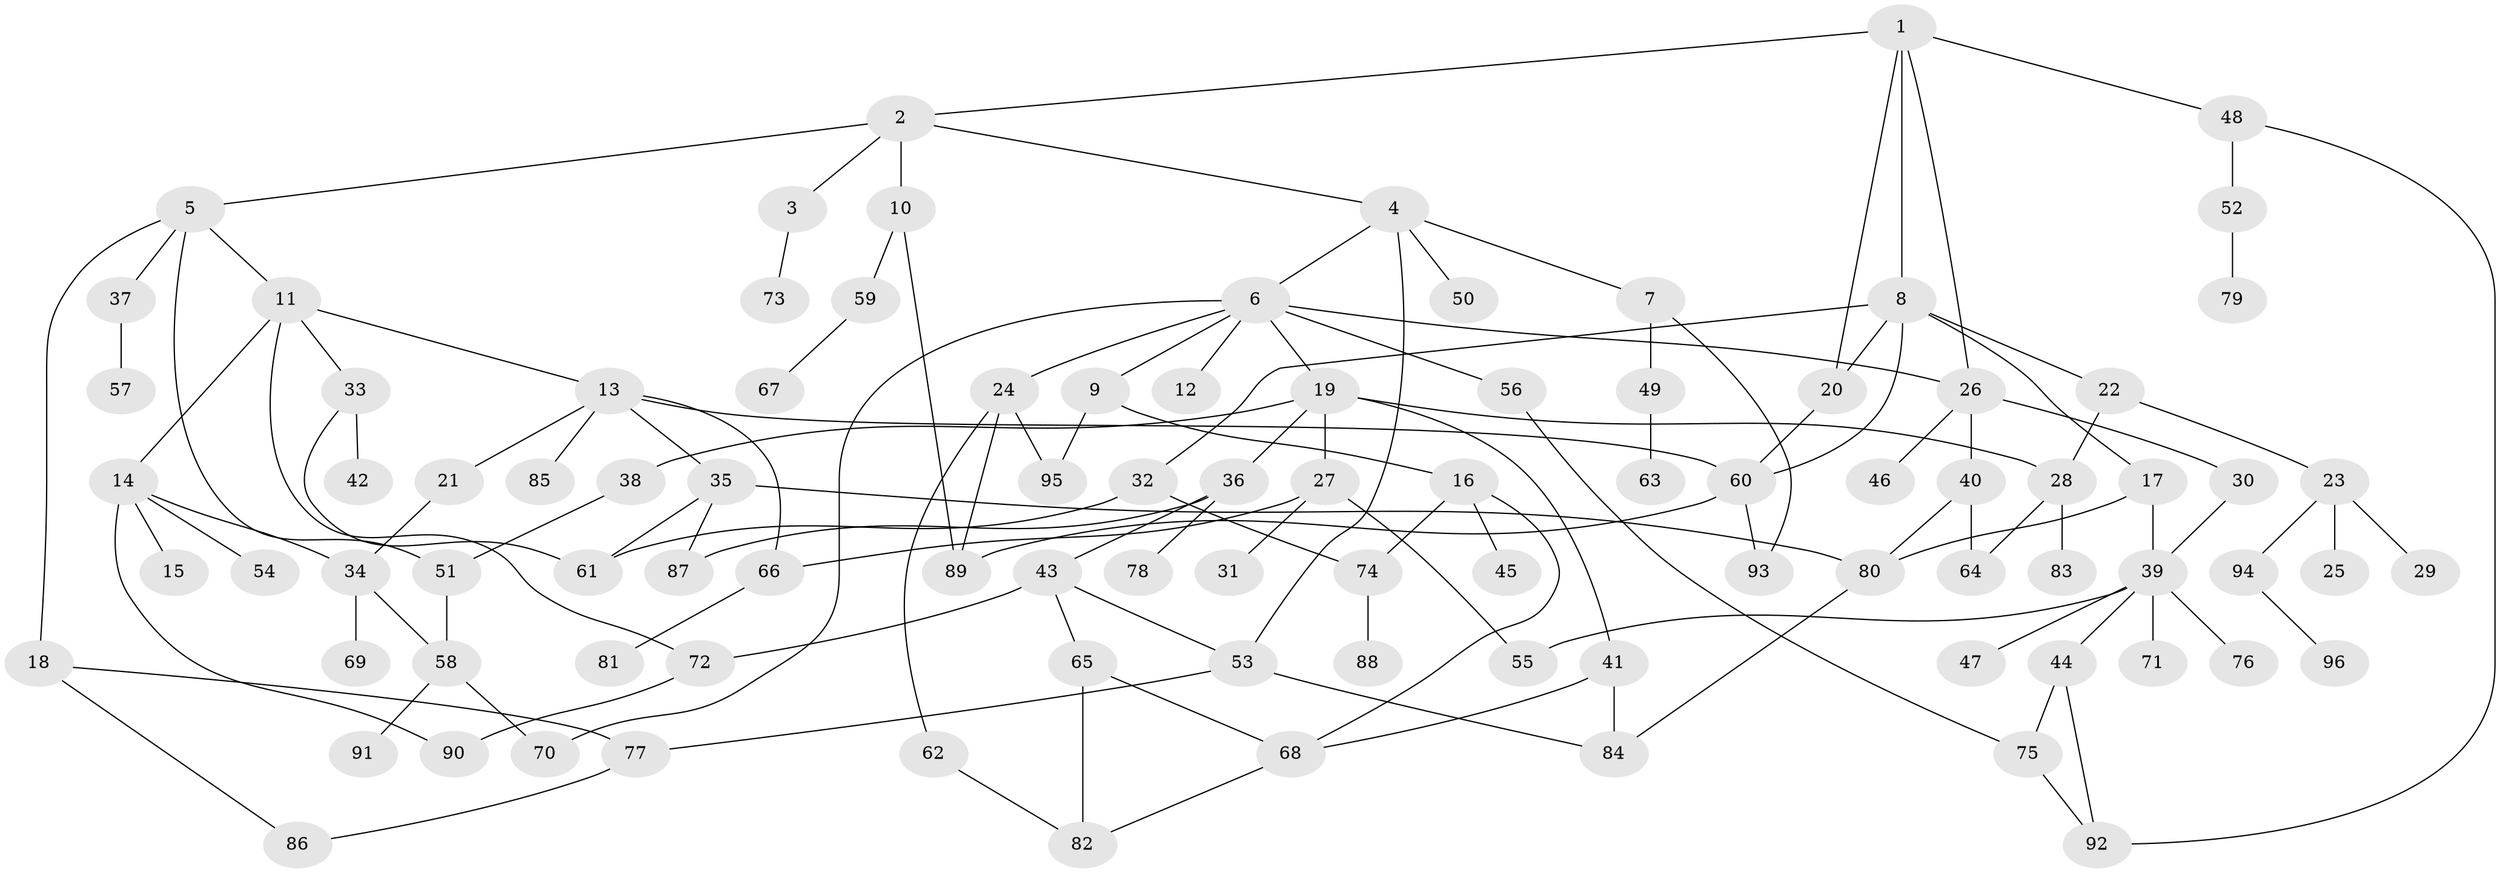 // Generated by graph-tools (version 1.1) at 2025/42/03/09/25 04:42:10]
// undirected, 96 vertices, 132 edges
graph export_dot {
graph [start="1"]
  node [color=gray90,style=filled];
  1;
  2;
  3;
  4;
  5;
  6;
  7;
  8;
  9;
  10;
  11;
  12;
  13;
  14;
  15;
  16;
  17;
  18;
  19;
  20;
  21;
  22;
  23;
  24;
  25;
  26;
  27;
  28;
  29;
  30;
  31;
  32;
  33;
  34;
  35;
  36;
  37;
  38;
  39;
  40;
  41;
  42;
  43;
  44;
  45;
  46;
  47;
  48;
  49;
  50;
  51;
  52;
  53;
  54;
  55;
  56;
  57;
  58;
  59;
  60;
  61;
  62;
  63;
  64;
  65;
  66;
  67;
  68;
  69;
  70;
  71;
  72;
  73;
  74;
  75;
  76;
  77;
  78;
  79;
  80;
  81;
  82;
  83;
  84;
  85;
  86;
  87;
  88;
  89;
  90;
  91;
  92;
  93;
  94;
  95;
  96;
  1 -- 2;
  1 -- 8;
  1 -- 48;
  1 -- 20;
  1 -- 26;
  2 -- 3;
  2 -- 4;
  2 -- 5;
  2 -- 10;
  3 -- 73;
  4 -- 6;
  4 -- 7;
  4 -- 50;
  4 -- 53;
  5 -- 11;
  5 -- 18;
  5 -- 37;
  5 -- 51;
  6 -- 9;
  6 -- 12;
  6 -- 19;
  6 -- 24;
  6 -- 26;
  6 -- 56;
  6 -- 70;
  7 -- 49;
  7 -- 93;
  8 -- 17;
  8 -- 20;
  8 -- 22;
  8 -- 32;
  8 -- 60;
  9 -- 16;
  9 -- 95;
  10 -- 59;
  10 -- 89;
  11 -- 13;
  11 -- 14;
  11 -- 33;
  11 -- 72;
  13 -- 21;
  13 -- 35;
  13 -- 60;
  13 -- 85;
  13 -- 66;
  14 -- 15;
  14 -- 54;
  14 -- 90;
  14 -- 34;
  16 -- 45;
  16 -- 74;
  16 -- 68;
  17 -- 39;
  17 -- 80;
  18 -- 77;
  18 -- 86;
  19 -- 27;
  19 -- 36;
  19 -- 38;
  19 -- 41;
  19 -- 28;
  20 -- 60;
  21 -- 34;
  22 -- 23;
  22 -- 28;
  23 -- 25;
  23 -- 29;
  23 -- 94;
  24 -- 62;
  24 -- 89;
  24 -- 95;
  26 -- 30;
  26 -- 40;
  26 -- 46;
  27 -- 31;
  27 -- 66;
  27 -- 55;
  28 -- 64;
  28 -- 83;
  30 -- 39;
  32 -- 61;
  32 -- 74;
  33 -- 42;
  33 -- 61;
  34 -- 58;
  34 -- 69;
  35 -- 61;
  35 -- 87;
  35 -- 80;
  36 -- 43;
  36 -- 78;
  36 -- 87;
  37 -- 57;
  38 -- 51;
  39 -- 44;
  39 -- 47;
  39 -- 55;
  39 -- 71;
  39 -- 76;
  40 -- 80;
  40 -- 64;
  41 -- 84;
  41 -- 68;
  43 -- 65;
  43 -- 72;
  43 -- 53;
  44 -- 75;
  44 -- 92;
  48 -- 52;
  48 -- 92;
  49 -- 63;
  51 -- 58;
  52 -- 79;
  53 -- 84;
  53 -- 77;
  56 -- 75;
  58 -- 70;
  58 -- 91;
  59 -- 67;
  60 -- 93;
  60 -- 89;
  62 -- 82;
  65 -- 68;
  65 -- 82;
  66 -- 81;
  68 -- 82;
  72 -- 90;
  74 -- 88;
  75 -- 92;
  77 -- 86;
  80 -- 84;
  94 -- 96;
}
